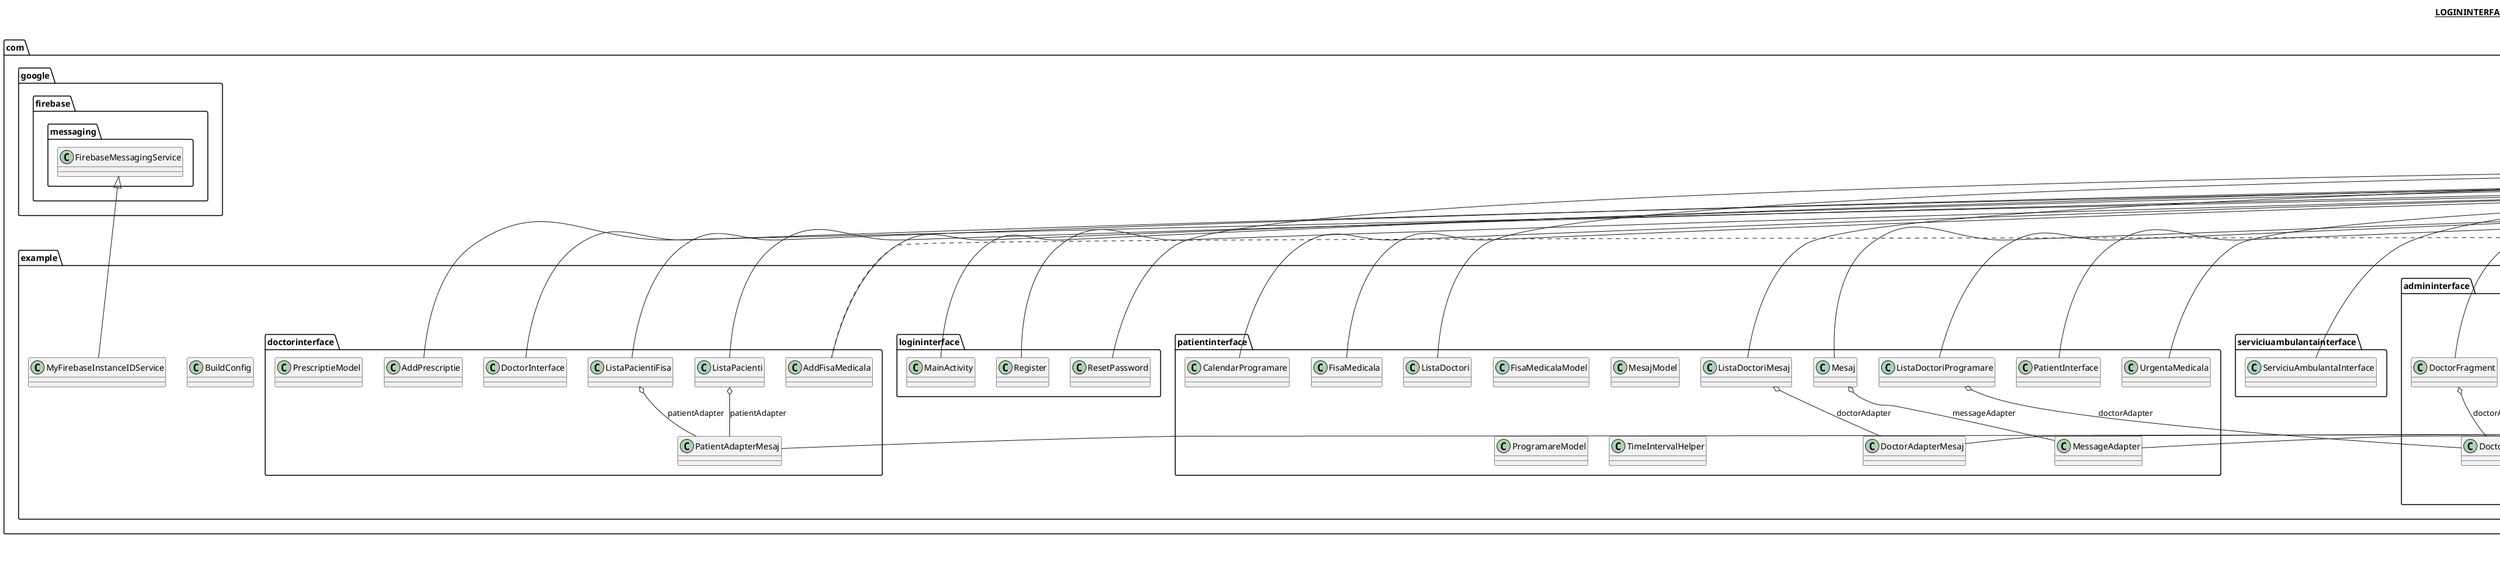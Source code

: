 @startuml

title __LOGININTERFACE.APP's Class Diagram__\n

  namespace com.example {
    class com.example.BuildConfig {
    }
  }
  

  namespace com.example {
    class com.example.MyFirebaseInstanceIDService {
    }
  }
  

  namespace com.example {
    namespace admininterface {
      class com.example.admininterface.AddDoctor {
      }
    }
  }
  

  namespace com.example {
    namespace admininterface {
      class com.example.admininterface.AddPatient {
      }
    }
  }
  

  namespace com.example {
    namespace admininterface {
      class com.example.admininterface.AddServiciuAmbulanta {
      }
    }
  }
  

  namespace com.example {
    namespace admininterface {
      class com.example.admininterface.Admin {
      }
    }
  }
  

  namespace com.example {
    namespace admininterface {
      class com.example.admininterface.DoctorAdapter {
      }
    }
  }
  

  namespace com.example {
    namespace admininterface {
      class com.example.admininterface.DoctorFragment {
      }
    }
  }
  

  namespace com.example {
    namespace admininterface {
      class com.example.admininterface.DoctorModel {
      }
    }
  }
  

  namespace com.example {
    namespace admininterface {
      class com.example.admininterface.PatientAdapter {
      }
    }
  }
  

  namespace com.example {
    namespace admininterface {
      class com.example.admininterface.PatientFragment {
      }
    }
  }
  

  namespace com.example {
    namespace admininterface {
      class com.example.admininterface.PatientModel {
      }
    }
  }
  

  namespace com.example {
    namespace admininterface {
      class com.example.admininterface.ServiciuAmbulantaAdapter {
      }
    }
  }
  

  namespace com.example {
    namespace admininterface {
      class com.example.admininterface.ServiciuAmbulantaFragment {
      }
    }
  }
  

  namespace com.example {
    namespace admininterface {
      class com.example.admininterface.ServiciuAmbulantaModel {
      }
    }
  }
  

  namespace com.example {
    namespace admininterface {
      class com.example.admininterface.TouchHelper {
      }
    }
  }
  

  namespace com.example {
    namespace admininterface {
      class com.example.admininterface.TouchHelperDoctor {
      }
    }
  }
  

  namespace com.example {
    namespace admininterface {
      class com.example.admininterface.TouchHelperServiciuAmbulanta {
      }
    }
  }
  

  namespace com.example {
    namespace admininterface {
      namespace ui.main {
        class com.example.admininterface.ui.main.PageViewModel {
        }
      }
    }
  }
  

  namespace com.example {
    namespace admininterface {
      namespace ui.main {
        class com.example.admininterface.ui.main.PlaceholderFragment {
        }
      }
    }
  }
  

  namespace com.example {
    namespace admininterface {
      namespace ui.main {
        class com.example.admininterface.ui.main.SectionsPagerAdapter {
        }
      }
    }
  }
  

  namespace com.example {
    namespace doctorinterface {
      class com.example.doctorinterface.AddFisaMedicala {
      }
    }
  }
  

  namespace com.example {
    namespace doctorinterface {
      class com.example.doctorinterface.AddPrescriptie {
      }
    }
  }
  

  namespace com.example {
    namespace doctorinterface {
      class com.example.doctorinterface.DoctorInterface {
      }
    }
  }
  

  namespace com.example {
    namespace doctorinterface {
      class com.example.doctorinterface.ListaPacienti {
      }
    }
  }
  

  namespace com.example {
    namespace doctorinterface {
      class com.example.doctorinterface.ListaPacientiFisa {
      }
    }
  }
  

  namespace com.example {
    namespace doctorinterface {
      class com.example.doctorinterface.PatientAdapterMesaj {
      }
    }
  }
  

  namespace com.example {
    namespace doctorinterface {
      class com.example.doctorinterface.PrescriptieModel {
      }
    }
  }
  

  namespace com.example {
    namespace logininterface {
      class com.example.logininterface.MainActivity {
      }
    }
  }
  

  namespace com.example {
    namespace logininterface {
      class com.example.logininterface.Register {
      }
    }
  }
  

  namespace com.example {
    namespace logininterface {
      class com.example.logininterface.ResetPassword {
      }
    }
  }
  

  namespace com.example {
    namespace patientinterface {
      class com.example.patientinterface.CalendarProgramare {
      }
    }
  }
  

  namespace com.example {
    namespace patientinterface {
      class com.example.patientinterface.DoctorAdapterMesaj {
      }
    }
  }
  

  namespace com.example {
    namespace patientinterface {
      class com.example.patientinterface.FisaMedicala {
      }
    }
  }
  

  namespace com.example {
    namespace patientinterface {
      class com.example.patientinterface.FisaMedicalaModel {
      }
    }
  }
  

  namespace com.example {
    namespace patientinterface {
      class com.example.patientinterface.ListaDoctori {
      }
    }
  }
  

  namespace com.example {
    namespace patientinterface {
      class com.example.patientinterface.ListaDoctoriMesaj {
      }
    }
  }
  

  namespace com.example {
    namespace patientinterface {
      class com.example.patientinterface.ListaDoctoriProgramare {
      }
    }
  }
  

  namespace com.example {
    namespace patientinterface {
      class com.example.patientinterface.Mesaj {
      }
    }
  }
  

  namespace com.example {
    namespace patientinterface {
      class com.example.patientinterface.MesajModel {
      }
    }
  }
  

  namespace com.example {
    namespace patientinterface {
      class com.example.patientinterface.MessageAdapter {
      }
    }
  }
  

  namespace com.example {
    namespace patientinterface {
      class com.example.patientinterface.PatientInterface {
      }
    }
  }
  

  namespace com.example {
    namespace patientinterface {
      class com.example.patientinterface.ProgramareModel {
      }
    }
  }
  

  namespace com.example {
    namespace patientinterface {
      class com.example.patientinterface.TimeIntervalHelper {
      }
    }
  }
  

  namespace com.example {
    namespace patientinterface {
      class com.example.patientinterface.UrgentaMedicala {
      }
    }
  }
  

  namespace com.example {
    namespace serviciuambulantainterface {
      class com.example.serviciuambulantainterface.ServiciuAmbulantaInterface {
      }
    }
  }
  

  com.example.MyFirebaseInstanceIDService -up-|> com.google.firebase.messaging.FirebaseMessagingService
  com.example.admininterface.AddDoctor -up-|> androidx.appcompat.app.AppCompatActivity
  com.example.admininterface.AddPatient -up-|> androidx.appcompat.app.AppCompatActivity
  com.example.admininterface.AddServiciuAmbulanta -up-|> androidx.appcompat.app.AppCompatActivity
  com.example.admininterface.Admin -up-|> androidx.appcompat.app.AppCompatActivity
  com.example.admininterface.DoctorAdapter -up-|> androidx.recyclerview.widget.RecyclerView.Adapter
  com.example.admininterface.DoctorAdapter o-- com.example.admininterface.DoctorAdapter.OnItemClickListener : listener
  com.example.admininterface.DoctorFragment -up-|> androidx.fragment.app.Fragment
  com.example.admininterface.DoctorFragment o-- com.example.admininterface.DoctorAdapter : doctorAdapter
  com.example.admininterface.PatientAdapter -up-|> androidx.recyclerview.widget.RecyclerView.Adapter
  com.example.admininterface.PatientFragment -up-|> androidx.fragment.app.Fragment
  com.example.admininterface.PatientFragment o-- com.example.admininterface.PatientAdapter : patientAdapter
  com.example.admininterface.ServiciuAmbulantaAdapter -up-|> androidx.recyclerview.widget.RecyclerView.Adapter
  com.example.admininterface.ServiciuAmbulantaAdapter o-- com.example.admininterface.ServiciuAmbulantaAdapter.OnItemClickListener : listener
  com.example.admininterface.ServiciuAmbulantaFragment -up-|> androidx.fragment.app.Fragment
  com.example.admininterface.ServiciuAmbulantaFragment o-- com.example.admininterface.ServiciuAmbulantaAdapter : serviciuAmbulantaAdapter
  com.example.admininterface.TouchHelper -up-|> androidx.recyclerview.widget.ItemTouchHelper.SimpleCallback
  com.example.admininterface.TouchHelper o-- com.example.admininterface.PatientAdapter : patientAdapter
  com.example.admininterface.TouchHelperDoctor -up-|> androidx.recyclerview.widget.ItemTouchHelper.SimpleCallback
  com.example.admininterface.TouchHelperDoctor o-- com.example.admininterface.DoctorAdapter : doctorAdapter
  com.example.admininterface.TouchHelperServiciuAmbulanta -up-|> androidx.recyclerview.widget.ItemTouchHelper.SimpleCallback
  com.example.admininterface.TouchHelperServiciuAmbulanta o-- com.example.admininterface.ServiciuAmbulantaAdapter : serviciuAmbulantaAdapter
  com.example.admininterface.ui.main.PageViewModel -up-|> androidx.lifecycle.ViewModel
  com.example.admininterface.ui.main.PlaceholderFragment -up-|> androidx.fragment.app.Fragment
  com.example.admininterface.ui.main.PlaceholderFragment o-- com.example.admininterface.ui.main.PageViewModel : pageViewModel
  com.example.admininterface.ui.main.SectionsPagerAdapter -up-|> androidx.fragment.app.FragmentPagerAdapter
  com.example.doctorinterface.AddFisaMedicala .up.|> android.widget.AdapterView.OnItemSelectedListener
  com.example.doctorinterface.AddFisaMedicala -up-|> androidx.appcompat.app.AppCompatActivity
  com.example.doctorinterface.AddPrescriptie -up-|> androidx.appcompat.app.AppCompatActivity
  com.example.doctorinterface.DoctorInterface -up-|> androidx.appcompat.app.AppCompatActivity
  com.example.doctorinterface.ListaPacienti -up-|> androidx.appcompat.app.AppCompatActivity
  com.example.doctorinterface.ListaPacienti o-- com.example.doctorinterface.PatientAdapterMesaj : patientAdapter
  com.example.doctorinterface.ListaPacientiFisa -up-|> androidx.appcompat.app.AppCompatActivity
  com.example.doctorinterface.ListaPacientiFisa o-- com.example.doctorinterface.PatientAdapterMesaj : patientAdapter
  com.example.doctorinterface.PatientAdapterMesaj -up-|> androidx.recyclerview.widget.RecyclerView.Adapter
  com.example.doctorinterface.PatientAdapterMesaj o-- com.example.doctorinterface.PatientAdapterMesaj.OnItemClickListener : listener
  com.example.logininterface.MainActivity -up-|> androidx.appcompat.app.AppCompatActivity
  com.example.logininterface.Register -up-|> androidx.appcompat.app.AppCompatActivity
  com.example.logininterface.ResetPassword -up-|> androidx.appcompat.app.AppCompatActivity
  com.example.patientinterface.CalendarProgramare -up-|> androidx.appcompat.app.AppCompatActivity
  com.example.patientinterface.DoctorAdapterMesaj -up-|> androidx.recyclerview.widget.RecyclerView.Adapter
  com.example.patientinterface.DoctorAdapterMesaj o-- com.example.patientinterface.DoctorAdapterMesaj.OnItemClickListener : listener
  com.example.patientinterface.FisaMedicala -up-|> androidx.appcompat.app.AppCompatActivity
  com.example.patientinterface.ListaDoctori -up-|> androidx.appcompat.app.AppCompatActivity
  com.example.patientinterface.ListaDoctoriMesaj -up-|> androidx.appcompat.app.AppCompatActivity
  com.example.patientinterface.ListaDoctoriMesaj o-- com.example.patientinterface.DoctorAdapterMesaj : doctorAdapter
  com.example.patientinterface.ListaDoctoriProgramare -up-|> androidx.appcompat.app.AppCompatActivity
  com.example.patientinterface.ListaDoctoriProgramare o-- com.example.admininterface.DoctorAdapter : doctorAdapter
  com.example.patientinterface.Mesaj -up-|> androidx.appcompat.app.AppCompatActivity
  com.example.patientinterface.Mesaj o-- com.example.patientinterface.MessageAdapter : messageAdapter
  com.example.patientinterface.MessageAdapter -up-|> androidx.recyclerview.widget.RecyclerView.Adapter
  com.example.patientinterface.PatientInterface -up-|> androidx.appcompat.app.AppCompatActivity
  com.example.patientinterface.UrgentaMedicala -up-|> androidx.appcompat.app.AppCompatActivity
  com.example.serviciuambulantainterface.ServiciuAmbulantaInterface -up-|> androidx.appcompat.app.AppCompatActivity


right footer


PlantUML diagram generated by SketchIt! (https://bitbucket.org/pmesmeur/sketch.it)
For more information about this tool, please contact philippe.mesmeur@gmail.com
endfooter

@enduml
